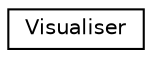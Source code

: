 digraph "Graphical Class Hierarchy"
{
 // LATEX_PDF_SIZE
  edge [fontname="Helvetica",fontsize="10",labelfontname="Helvetica",labelfontsize="10"];
  node [fontname="Helvetica",fontsize="10",shape=record];
  rankdir="LR";
  Node0 [label="Visualiser",height=0.2,width=0.4,color="black", fillcolor="white", style="filled",URL="$classVisualiser.html",tooltip=" "];
}
